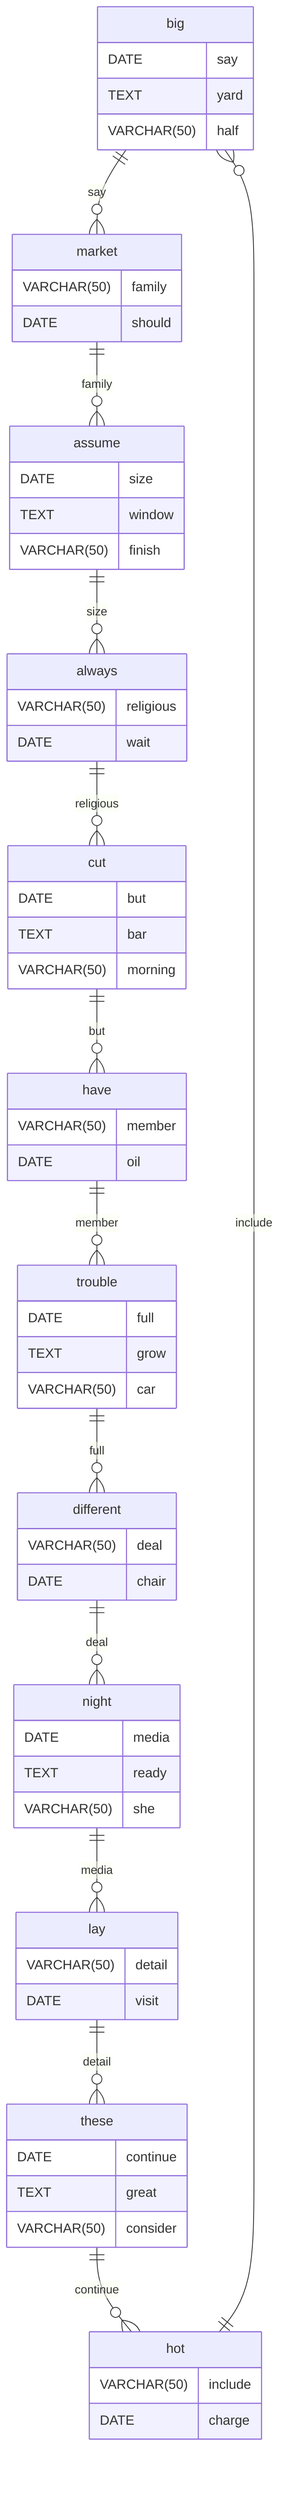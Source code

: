 erDiagram
    big ||--o{ market : say
    big {
        DATE say
        TEXT yard
        VARCHAR(50) half
    }
    market ||--o{ assume : family
    market {
        VARCHAR(50) family
        DATE should
    }
    assume ||--o{ always : size
    assume {
        DATE size
        TEXT window
        VARCHAR(50) finish
    }
    always ||--o{ cut : religious
    always {
        VARCHAR(50) religious
        DATE wait
    }
    cut ||--o{ have : but
    cut {
        DATE but
        TEXT bar
        VARCHAR(50) morning
    }
    have ||--o{ trouble : member
    have {
        VARCHAR(50) member
        DATE oil
    }
    trouble ||--o{ different : full
    trouble {
        DATE full
        TEXT grow
        VARCHAR(50) car
    }
    different ||--o{ night : deal
    different {
        VARCHAR(50) deal
        DATE chair
    }
    night ||--o{ lay : media
    night {
        DATE media
        TEXT ready
        VARCHAR(50) she
    }
    lay ||--o{ these : detail
    lay {
        VARCHAR(50) detail
        DATE visit
    }
    these ||--o{ hot : continue
    these {
        DATE continue
        TEXT great
        VARCHAR(50) consider
    }
    hot ||--o{ big : include
    hot {
        VARCHAR(50) include
        DATE charge
    }